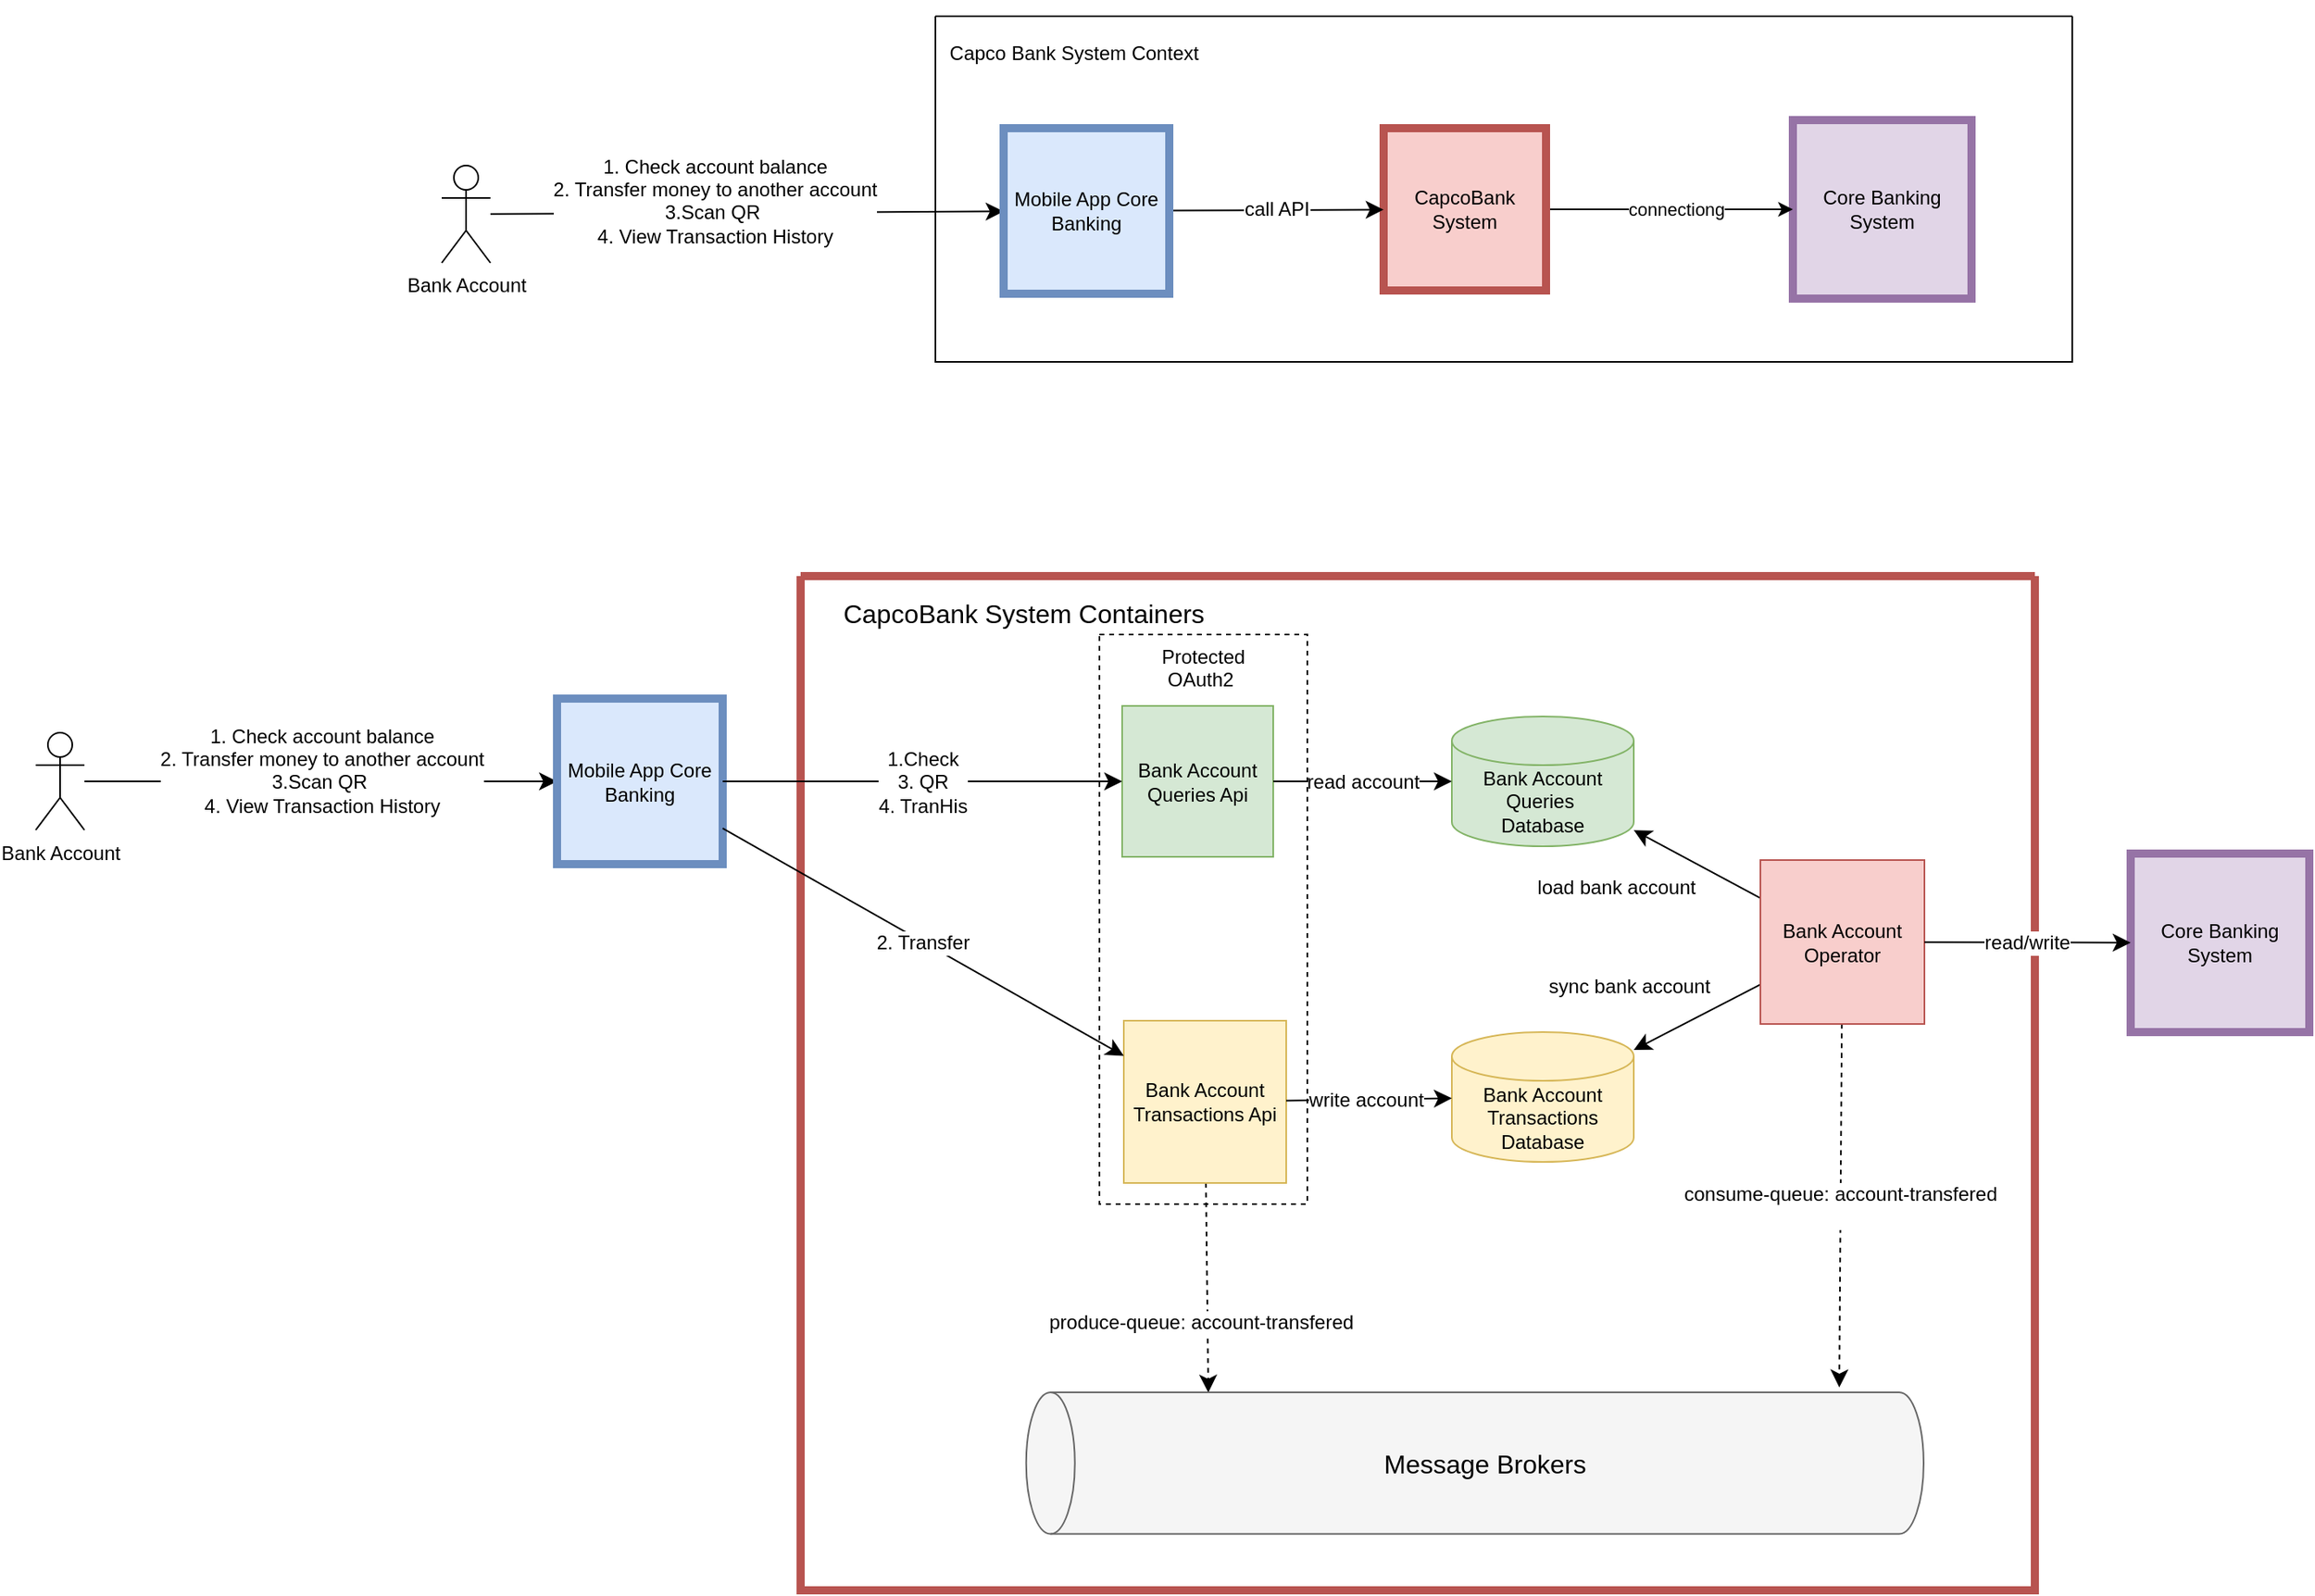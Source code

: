 <mxfile version="26.0.16">
  <diagram name="Page-1" id="Qv8gykM19spB9sORM2q8">
    <mxGraphModel dx="2513" dy="1125" grid="0" gridSize="10" guides="1" tooltips="1" connect="1" arrows="1" fold="1" page="0" pageScale="1" pageWidth="827" pageHeight="1169" math="0" shadow="0">
      <root>
        <mxCell id="0" />
        <mxCell id="1" parent="0" />
        <mxCell id="58TWu8AOUMXrwjDCKBES-9" style="edgeStyle=none;curved=1;rounded=0;orthogonalLoop=1;jettySize=auto;html=1;fontSize=12;startSize=8;endSize=8;" edge="1" parent="1" source="58TWu8AOUMXrwjDCKBES-2" target="58TWu8AOUMXrwjDCKBES-74">
          <mxGeometry relative="1" as="geometry">
            <mxPoint x="-420" y="-356" as="targetPoint" />
          </mxGeometry>
        </mxCell>
        <mxCell id="58TWu8AOUMXrwjDCKBES-48" value="1. Check account balance&lt;div&gt;2. Transfer money to another account&lt;/div&gt;&lt;div&gt;3.Scan QR&amp;nbsp;&lt;/div&gt;&lt;div&gt;4.&amp;nbsp;View Transaction History&lt;/div&gt;&lt;div&gt;&lt;br&gt;&lt;/div&gt;" style="edgeLabel;html=1;align=center;verticalAlign=middle;resizable=0;points=[];fontSize=12;" vertex="1" connectable="0" parent="58TWu8AOUMXrwjDCKBES-9">
          <mxGeometry x="-0.13" relative="1" as="geometry">
            <mxPoint as="offset" />
          </mxGeometry>
        </mxCell>
        <mxCell id="58TWu8AOUMXrwjDCKBES-2" value="Bank Account" style="shape=umlActor;verticalLabelPosition=bottom;verticalAlign=top;html=1;outlineConnect=0;" vertex="1" parent="1">
          <mxGeometry x="-619" y="-297" width="30" height="60" as="geometry" />
        </mxCell>
        <mxCell id="58TWu8AOUMXrwjDCKBES-3" value="" style="swimlane;startSize=0;" vertex="1" parent="1">
          <mxGeometry x="-315" y="-389" width="700" height="213" as="geometry">
            <mxRectangle x="240" y="170" width="50" height="40" as="alternateBounds" />
          </mxGeometry>
        </mxCell>
        <mxCell id="58TWu8AOUMXrwjDCKBES-4" value="Capco Bank System Context" style="text;html=1;align=center;verticalAlign=middle;resizable=0;points=[];autosize=1;strokeColor=none;fillColor=none;" vertex="1" parent="58TWu8AOUMXrwjDCKBES-3">
          <mxGeometry y="8" width="170" height="30" as="geometry" />
        </mxCell>
        <mxCell id="58TWu8AOUMXrwjDCKBES-5" value="Core Banking System" style="whiteSpace=wrap;html=1;aspect=fixed;fillColor=#e1d5e7;strokeColor=#9673a6;strokeWidth=5;" vertex="1" parent="58TWu8AOUMXrwjDCKBES-3">
          <mxGeometry x="528" y="64" width="110" height="110" as="geometry" />
        </mxCell>
        <mxCell id="58TWu8AOUMXrwjDCKBES-6" style="edgeStyle=orthogonalEdgeStyle;rounded=0;orthogonalLoop=1;jettySize=auto;html=1;" edge="1" parent="58TWu8AOUMXrwjDCKBES-3" source="58TWu8AOUMXrwjDCKBES-8" target="58TWu8AOUMXrwjDCKBES-5">
          <mxGeometry relative="1" as="geometry" />
        </mxCell>
        <mxCell id="58TWu8AOUMXrwjDCKBES-7" value="connectiong" style="edgeLabel;html=1;align=center;verticalAlign=middle;resizable=0;points=[];" vertex="1" connectable="0" parent="58TWu8AOUMXrwjDCKBES-6">
          <mxGeometry x="0.283" relative="1" as="geometry">
            <mxPoint x="-18" as="offset" />
          </mxGeometry>
        </mxCell>
        <mxCell id="58TWu8AOUMXrwjDCKBES-8" value="CapcoBank System" style="whiteSpace=wrap;html=1;aspect=fixed;fillColor=#f8cecc;strokeColor=#b85450;strokeWidth=5;" vertex="1" parent="58TWu8AOUMXrwjDCKBES-3">
          <mxGeometry x="276" y="69" width="100" height="100" as="geometry" />
        </mxCell>
        <mxCell id="58TWu8AOUMXrwjDCKBES-75" value="call API" style="edgeStyle=none;curved=1;rounded=0;orthogonalLoop=1;jettySize=auto;html=1;fontSize=12;startSize=8;endSize=8;" edge="1" parent="58TWu8AOUMXrwjDCKBES-3" source="58TWu8AOUMXrwjDCKBES-74" target="58TWu8AOUMXrwjDCKBES-8">
          <mxGeometry relative="1" as="geometry" />
        </mxCell>
        <mxCell id="58TWu8AOUMXrwjDCKBES-74" value="Mobile App Core Banking" style="whiteSpace=wrap;html=1;aspect=fixed;fillColor=#dae8fc;strokeColor=#6c8ebf;strokeWidth=5;" vertex="1" parent="58TWu8AOUMXrwjDCKBES-3">
          <mxGeometry x="42" y="69" width="102" height="102" as="geometry" />
        </mxCell>
        <mxCell id="58TWu8AOUMXrwjDCKBES-16" value="" style="swimlane;startSize=0;fillColor=#f8cecc;strokeColor=#b85450;strokeWidth=5;gradientColor=none;swimlaneFillColor=none;" vertex="1" parent="1">
          <mxGeometry x="-398" y="-44" width="760" height="625" as="geometry" />
        </mxCell>
        <mxCell id="58TWu8AOUMXrwjDCKBES-17" value="CapcoBank System Containers" style="text;html=1;align=center;verticalAlign=middle;resizable=0;points=[];autosize=1;strokeColor=none;fillColor=none;fontSize=16;" vertex="1" parent="58TWu8AOUMXrwjDCKBES-16">
          <mxGeometry x="18" y="7" width="237" height="31" as="geometry" />
        </mxCell>
        <mxCell id="58TWu8AOUMXrwjDCKBES-21" value="Bank Account Queries Api" style="whiteSpace=wrap;html=1;aspect=fixed;fillColor=#d5e8d4;strokeColor=#82b366;" vertex="1" parent="58TWu8AOUMXrwjDCKBES-16">
          <mxGeometry x="198" y="80" width="93" height="93" as="geometry" />
        </mxCell>
        <mxCell id="58TWu8AOUMXrwjDCKBES-38" style="edgeStyle=none;curved=1;rounded=0;orthogonalLoop=1;jettySize=auto;html=1;fontSize=12;startSize=8;endSize=8;dashed=1;entryX=0.998;entryY=0.203;entryDx=0;entryDy=0;entryPerimeter=0;" edge="1" parent="58TWu8AOUMXrwjDCKBES-16" source="58TWu8AOUMXrwjDCKBES-25" target="58TWu8AOUMXrwjDCKBES-36">
          <mxGeometry relative="1" as="geometry" />
        </mxCell>
        <mxCell id="58TWu8AOUMXrwjDCKBES-39" value="produce-queue: account-transfered&amp;nbsp;" style="edgeLabel;html=1;align=center;verticalAlign=middle;resizable=0;points=[];fontSize=12;" vertex="1" connectable="0" parent="58TWu8AOUMXrwjDCKBES-38">
          <mxGeometry x="0.328" y="-3" relative="1" as="geometry">
            <mxPoint as="offset" />
          </mxGeometry>
        </mxCell>
        <mxCell id="58TWu8AOUMXrwjDCKBES-25" value="Bank Account Transactions Api" style="whiteSpace=wrap;html=1;aspect=fixed;fillColor=#fff2cc;strokeColor=#d6b656;" vertex="1" parent="58TWu8AOUMXrwjDCKBES-16">
          <mxGeometry x="199" y="274" width="100" height="100" as="geometry" />
        </mxCell>
        <mxCell id="58TWu8AOUMXrwjDCKBES-31" value="Bank Account Queries&amp;nbsp;&lt;div&gt;Database&lt;/div&gt;" style="shape=cylinder3;whiteSpace=wrap;html=1;boundedLbl=1;backgroundOutline=1;size=15;fillColor=#d5e8d4;strokeColor=#82b366;" vertex="1" parent="58TWu8AOUMXrwjDCKBES-16">
          <mxGeometry x="401" y="86.5" width="112" height="80" as="geometry" />
        </mxCell>
        <mxCell id="58TWu8AOUMXrwjDCKBES-23" value="read account" style="edgeStyle=none;curved=1;rounded=0;orthogonalLoop=1;jettySize=auto;html=1;fontSize=12;startSize=8;endSize=8;" edge="1" parent="58TWu8AOUMXrwjDCKBES-16" source="58TWu8AOUMXrwjDCKBES-21" target="58TWu8AOUMXrwjDCKBES-31">
          <mxGeometry relative="1" as="geometry" />
        </mxCell>
        <mxCell id="58TWu8AOUMXrwjDCKBES-32" value="Bank Account Transactions Database" style="shape=cylinder3;whiteSpace=wrap;html=1;boundedLbl=1;backgroundOutline=1;size=15;fillColor=#fff2cc;strokeColor=#d6b656;" vertex="1" parent="58TWu8AOUMXrwjDCKBES-16">
          <mxGeometry x="401" y="281" width="112" height="80" as="geometry" />
        </mxCell>
        <mxCell id="58TWu8AOUMXrwjDCKBES-26" style="edgeStyle=none;curved=1;rounded=0;orthogonalLoop=1;jettySize=auto;html=1;fontSize=12;startSize=8;endSize=8;" edge="1" parent="58TWu8AOUMXrwjDCKBES-16" source="58TWu8AOUMXrwjDCKBES-25" target="58TWu8AOUMXrwjDCKBES-32">
          <mxGeometry relative="1" as="geometry" />
        </mxCell>
        <mxCell id="58TWu8AOUMXrwjDCKBES-27" value="write account" style="edgeLabel;html=1;align=center;verticalAlign=middle;resizable=0;points=[];fontSize=12;" vertex="1" connectable="0" parent="58TWu8AOUMXrwjDCKBES-26">
          <mxGeometry x="-0.038" relative="1" as="geometry">
            <mxPoint as="offset" />
          </mxGeometry>
        </mxCell>
        <mxCell id="58TWu8AOUMXrwjDCKBES-42" value="consume-queue: account-transfered&lt;div&gt;&lt;br&gt;&lt;/div&gt;" style="edgeStyle=none;curved=1;rounded=0;orthogonalLoop=1;jettySize=auto;html=1;fontSize=12;startSize=8;endSize=8;dashed=1;entryX=1.035;entryY=0.906;entryDx=0;entryDy=0;entryPerimeter=0;" edge="1" parent="58TWu8AOUMXrwjDCKBES-16" source="58TWu8AOUMXrwjDCKBES-33" target="58TWu8AOUMXrwjDCKBES-36">
          <mxGeometry relative="1" as="geometry" />
        </mxCell>
        <mxCell id="58TWu8AOUMXrwjDCKBES-43" value="load bank account" style="edgeStyle=none;curved=1;rounded=0;orthogonalLoop=1;jettySize=auto;html=1;fontSize=12;startSize=8;endSize=8;" edge="1" parent="58TWu8AOUMXrwjDCKBES-16" source="58TWu8AOUMXrwjDCKBES-33" target="58TWu8AOUMXrwjDCKBES-31">
          <mxGeometry x="0.847" y="36" relative="1" as="geometry">
            <mxPoint as="offset" />
          </mxGeometry>
        </mxCell>
        <mxCell id="58TWu8AOUMXrwjDCKBES-45" value="sync bank account" style="edgeStyle=none;curved=1;rounded=0;orthogonalLoop=1;jettySize=auto;html=1;fontSize=12;startSize=8;endSize=8;" edge="1" parent="58TWu8AOUMXrwjDCKBES-16" source="58TWu8AOUMXrwjDCKBES-33" target="58TWu8AOUMXrwjDCKBES-32">
          <mxGeometry x="0.652" y="-36" relative="1" as="geometry">
            <mxPoint as="offset" />
          </mxGeometry>
        </mxCell>
        <mxCell id="58TWu8AOUMXrwjDCKBES-33" value="Bank Account Operator" style="whiteSpace=wrap;html=1;aspect=fixed;fillColor=#f8cecc;strokeColor=#b85450;" vertex="1" parent="58TWu8AOUMXrwjDCKBES-16">
          <mxGeometry x="591" y="175" width="101" height="101" as="geometry" />
        </mxCell>
        <mxCell id="58TWu8AOUMXrwjDCKBES-36" value="" style="shape=cylinder3;whiteSpace=wrap;html=1;boundedLbl=1;backgroundOutline=1;size=15;rotation=-90;fillColor=#f5f5f5;fontColor=#333333;strokeColor=#666666;" vertex="1" parent="58TWu8AOUMXrwjDCKBES-16">
          <mxGeometry x="371.56" y="270.32" width="87.25" height="552.63" as="geometry" />
        </mxCell>
        <mxCell id="58TWu8AOUMXrwjDCKBES-37" value="Message Brokers" style="text;html=1;align=center;verticalAlign=middle;resizable=0;points=[];autosize=1;strokeColor=none;fillColor=none;fontSize=16;" vertex="1" parent="58TWu8AOUMXrwjDCKBES-16">
          <mxGeometry x="351" y="531.13" width="140" height="31" as="geometry" />
        </mxCell>
        <mxCell id="58TWu8AOUMXrwjDCKBES-22" value="Core Banking System" style="whiteSpace=wrap;html=1;aspect=fixed;fillColor=#e1d5e7;strokeColor=#9673a6;strokeWidth=5;" vertex="1" parent="1">
          <mxGeometry x="421" y="127" width="110" height="110" as="geometry" />
        </mxCell>
        <mxCell id="58TWu8AOUMXrwjDCKBES-29" value="1. Check account balance&lt;div&gt;2. Transfer money to another account&lt;/div&gt;&lt;div&gt;3.Scan QR&amp;nbsp;&lt;/div&gt;&lt;div&gt;4.&amp;nbsp;View Transaction History&lt;/div&gt;&lt;div&gt;&lt;br&gt;&lt;/div&gt;" style="edgeStyle=none;curved=1;rounded=0;orthogonalLoop=1;jettySize=auto;html=1;fontSize=12;startSize=8;endSize=8;" edge="1" parent="1" source="58TWu8AOUMXrwjDCKBES-28" target="58TWu8AOUMXrwjDCKBES-20">
          <mxGeometry x="0.004" relative="1" as="geometry">
            <mxPoint as="offset" />
          </mxGeometry>
        </mxCell>
        <mxCell id="58TWu8AOUMXrwjDCKBES-28" value="Bank Account" style="shape=umlActor;verticalLabelPosition=bottom;verticalAlign=top;html=1;outlineConnect=0;" vertex="1" parent="1">
          <mxGeometry x="-869" y="52.5" width="30" height="60" as="geometry" />
        </mxCell>
        <mxCell id="58TWu8AOUMXrwjDCKBES-35" value="read/write" style="edgeStyle=none;curved=1;rounded=0;orthogonalLoop=1;jettySize=auto;html=1;fontSize=12;startSize=8;endSize=8;" edge="1" parent="1" source="58TWu8AOUMXrwjDCKBES-33" target="58TWu8AOUMXrwjDCKBES-22">
          <mxGeometry relative="1" as="geometry" />
        </mxCell>
        <mxCell id="58TWu8AOUMXrwjDCKBES-47" style="edgeStyle=none;curved=1;rounded=0;orthogonalLoop=1;jettySize=auto;html=1;entryX=0.5;entryY=0;entryDx=0;entryDy=0;fontSize=12;startSize=8;endSize=8;" edge="1" parent="1" source="58TWu8AOUMXrwjDCKBES-3" target="58TWu8AOUMXrwjDCKBES-3">
          <mxGeometry relative="1" as="geometry" />
        </mxCell>
        <mxCell id="58TWu8AOUMXrwjDCKBES-73" value="&lt;div&gt;Protected&lt;/div&gt;OAuth2&amp;nbsp;" style="rounded=0;whiteSpace=wrap;html=1;fillColor=none;dashed=1;verticalAlign=top;align=center;fontStyle=0" vertex="1" parent="1">
          <mxGeometry x="-214" y="-8" width="128" height="351" as="geometry" />
        </mxCell>
        <mxCell id="58TWu8AOUMXrwjDCKBES-20" value="Mobile App Core Banking" style="whiteSpace=wrap;html=1;aspect=fixed;fillColor=#dae8fc;strokeColor=#6c8ebf;strokeWidth=5;" vertex="1" parent="1">
          <mxGeometry x="-548" y="31.5" width="102" height="102" as="geometry" />
        </mxCell>
        <mxCell id="58TWu8AOUMXrwjDCKBES-30" value="2. Transfer" style="edgeStyle=none;curved=1;rounded=0;orthogonalLoop=1;jettySize=auto;html=1;fontSize=12;startSize=8;endSize=8;" edge="1" parent="1" source="58TWu8AOUMXrwjDCKBES-20" target="58TWu8AOUMXrwjDCKBES-25">
          <mxGeometry relative="1" as="geometry" />
        </mxCell>
        <mxCell id="58TWu8AOUMXrwjDCKBES-24" value="1.Check&lt;div&gt;3. QR&lt;/div&gt;&lt;div&gt;4. TranHis&lt;/div&gt;" style="edgeStyle=none;curved=1;rounded=0;orthogonalLoop=1;jettySize=auto;html=1;fontSize=12;startSize=8;endSize=8;" edge="1" parent="1" source="58TWu8AOUMXrwjDCKBES-20" target="58TWu8AOUMXrwjDCKBES-21">
          <mxGeometry relative="1" as="geometry" />
        </mxCell>
      </root>
    </mxGraphModel>
  </diagram>
</mxfile>

